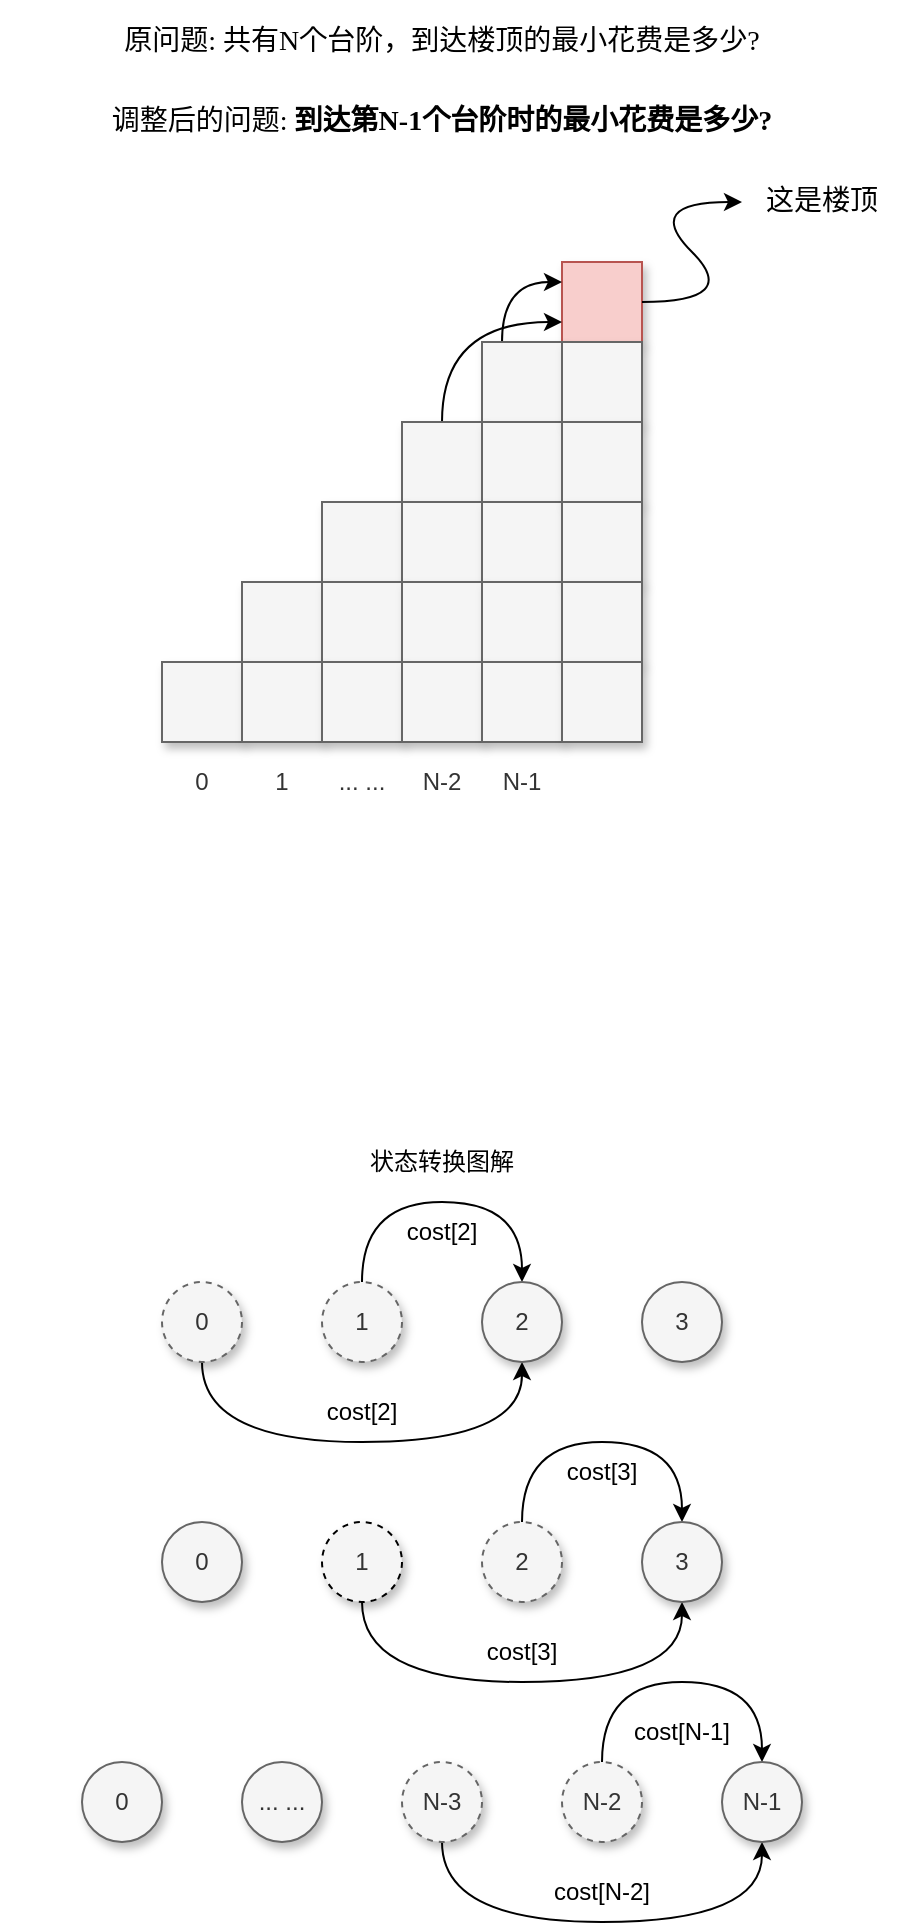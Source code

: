 <mxfile version="15.9.6" type="github">
  <diagram id="H5ACdtlDE7LfX7E84oex" name="第 1 页">
    <mxGraphModel dx="1422" dy="754" grid="1" gridSize="10" guides="1" tooltips="1" connect="1" arrows="1" fold="1" page="1" pageScale="1" pageWidth="827" pageHeight="1169" math="0" shadow="0">
      <root>
        <mxCell id="0" />
        <mxCell id="1" parent="0" />
        <mxCell id="gQgw2H4hHKZx14UbHLMa-33" value="" style="rounded=0;whiteSpace=wrap;html=1;fillColor=#f8cecc;strokeColor=#b85450;shadow=1;" parent="1" vertex="1">
          <mxGeometry x="400" y="170" width="40" height="40" as="geometry" />
        </mxCell>
        <mxCell id="uL05gRHiLYuL-cYjuzZd-5" style="edgeStyle=orthogonalEdgeStyle;curved=1;rounded=0;orthogonalLoop=1;jettySize=auto;html=1;exitX=0.25;exitY=0;exitDx=0;exitDy=0;entryX=0;entryY=0.25;entryDx=0;entryDy=0;" edge="1" parent="1" source="gQgw2H4hHKZx14UbHLMa-19" target="gQgw2H4hHKZx14UbHLMa-33">
          <mxGeometry relative="1" as="geometry" />
        </mxCell>
        <mxCell id="gQgw2H4hHKZx14UbHLMa-19" value="" style="rounded=0;whiteSpace=wrap;html=1;fillColor=#f5f5f5;fontColor=#333333;strokeColor=#666666;shadow=1;" parent="1" vertex="1">
          <mxGeometry x="360" y="210" width="40" height="40" as="geometry" />
        </mxCell>
        <mxCell id="uL05gRHiLYuL-cYjuzZd-6" style="edgeStyle=orthogonalEdgeStyle;curved=1;rounded=0;orthogonalLoop=1;jettySize=auto;html=1;exitX=0.5;exitY=0;exitDx=0;exitDy=0;entryX=0;entryY=0.75;entryDx=0;entryDy=0;" edge="1" parent="1" source="gQgw2H4hHKZx14UbHLMa-17" target="gQgw2H4hHKZx14UbHLMa-33">
          <mxGeometry relative="1" as="geometry" />
        </mxCell>
        <mxCell id="gQgw2H4hHKZx14UbHLMa-17" value="" style="rounded=0;whiteSpace=wrap;html=1;fillColor=#f5f5f5;fontColor=#333333;strokeColor=#666666;shadow=1;" parent="1" vertex="1">
          <mxGeometry x="320" y="250" width="40" height="40" as="geometry" />
        </mxCell>
        <mxCell id="gQgw2H4hHKZx14UbHLMa-18" value="" style="rounded=0;whiteSpace=wrap;html=1;fillColor=#f5f5f5;fontColor=#333333;strokeColor=#666666;shadow=1;" parent="1" vertex="1">
          <mxGeometry x="360" y="250" width="40" height="40" as="geometry" />
        </mxCell>
        <mxCell id="gQgw2H4hHKZx14UbHLMa-12" value="" style="rounded=0;whiteSpace=wrap;html=1;fillColor=#f5f5f5;fontColor=#333333;strokeColor=#666666;shadow=1;" parent="1" vertex="1">
          <mxGeometry x="280" y="290" width="40" height="40" as="geometry" />
        </mxCell>
        <mxCell id="gQgw2H4hHKZx14UbHLMa-13" value="" style="rounded=0;whiteSpace=wrap;html=1;fillColor=#f5f5f5;fontColor=#333333;strokeColor=#666666;shadow=1;" parent="1" vertex="1">
          <mxGeometry x="320" y="290" width="40" height="40" as="geometry" />
        </mxCell>
        <mxCell id="gQgw2H4hHKZx14UbHLMa-14" value="" style="rounded=0;whiteSpace=wrap;html=1;fillColor=#f5f5f5;fontColor=#333333;strokeColor=#666666;shadow=1;" parent="1" vertex="1">
          <mxGeometry x="360" y="290" width="40" height="40" as="geometry" />
        </mxCell>
        <mxCell id="gQgw2H4hHKZx14UbHLMa-11" value="" style="rounded=0;whiteSpace=wrap;html=1;fillColor=#f5f5f5;fontColor=#333333;strokeColor=#666666;shadow=1;" parent="1" vertex="1">
          <mxGeometry x="240" y="330" width="40" height="40" as="geometry" />
        </mxCell>
        <mxCell id="gQgw2H4hHKZx14UbHLMa-7" value="" style="rounded=0;whiteSpace=wrap;html=1;fillColor=#f5f5f5;fontColor=#333333;strokeColor=#666666;shadow=1;" parent="1" vertex="1">
          <mxGeometry x="280" y="330" width="40" height="40" as="geometry" />
        </mxCell>
        <mxCell id="gQgw2H4hHKZx14UbHLMa-8" value="" style="rounded=0;whiteSpace=wrap;html=1;fillColor=#f5f5f5;fontColor=#333333;strokeColor=#666666;shadow=1;" parent="1" vertex="1">
          <mxGeometry x="320" y="330" width="40" height="40" as="geometry" />
        </mxCell>
        <mxCell id="gQgw2H4hHKZx14UbHLMa-9" value="" style="rounded=0;whiteSpace=wrap;html=1;fillColor=#f5f5f5;fontColor=#333333;strokeColor=#666666;shadow=1;" parent="1" vertex="1">
          <mxGeometry x="360" y="330" width="40" height="40" as="geometry" />
        </mxCell>
        <mxCell id="gQgw2H4hHKZx14UbHLMa-1" value="" style="rounded=0;whiteSpace=wrap;html=1;fillColor=#f5f5f5;fontColor=#333333;strokeColor=#666666;shadow=1;" parent="1" vertex="1">
          <mxGeometry x="200" y="370" width="40" height="40" as="geometry" />
        </mxCell>
        <mxCell id="gQgw2H4hHKZx14UbHLMa-2" value="" style="rounded=0;whiteSpace=wrap;html=1;fillColor=#f5f5f5;fontColor=#333333;strokeColor=#666666;shadow=1;" parent="1" vertex="1">
          <mxGeometry x="240" y="370" width="40" height="40" as="geometry" />
        </mxCell>
        <mxCell id="gQgw2H4hHKZx14UbHLMa-3" value="" style="rounded=0;whiteSpace=wrap;html=1;fillColor=#f5f5f5;fontColor=#333333;strokeColor=#666666;shadow=1;" parent="1" vertex="1">
          <mxGeometry x="280" y="370" width="40" height="40" as="geometry" />
        </mxCell>
        <mxCell id="gQgw2H4hHKZx14UbHLMa-4" value="" style="rounded=0;whiteSpace=wrap;html=1;fillColor=#f5f5f5;fontColor=#333333;strokeColor=#666666;shadow=1;" parent="1" vertex="1">
          <mxGeometry x="320" y="370" width="40" height="40" as="geometry" />
        </mxCell>
        <mxCell id="gQgw2H4hHKZx14UbHLMa-5" value="" style="rounded=0;whiteSpace=wrap;html=1;fillColor=#f5f5f5;fontColor=#333333;strokeColor=#666666;shadow=1;" parent="1" vertex="1">
          <mxGeometry x="360" y="370" width="40" height="40" as="geometry" />
        </mxCell>
        <mxCell id="gQgw2H4hHKZx14UbHLMa-21" value="0" style="rounded=0;whiteSpace=wrap;html=1;fillColor=#f5f5f5;fontColor=#333333;strokeColor=#666666;shadow=0;opacity=0;" parent="1" vertex="1">
          <mxGeometry x="200" y="410" width="40" height="40" as="geometry" />
        </mxCell>
        <mxCell id="gQgw2H4hHKZx14UbHLMa-22" value="1" style="rounded=0;whiteSpace=wrap;html=1;fillColor=#f5f5f5;fontColor=#333333;strokeColor=#666666;shadow=0;opacity=0;" parent="1" vertex="1">
          <mxGeometry x="240" y="410" width="40" height="40" as="geometry" />
        </mxCell>
        <mxCell id="gQgw2H4hHKZx14UbHLMa-23" value="... ..." style="rounded=0;whiteSpace=wrap;html=1;fillColor=#f5f5f5;fontColor=#333333;strokeColor=#666666;shadow=0;opacity=0;" parent="1" vertex="1">
          <mxGeometry x="280" y="410" width="40" height="40" as="geometry" />
        </mxCell>
        <mxCell id="gQgw2H4hHKZx14UbHLMa-24" value="N-2" style="rounded=0;whiteSpace=wrap;html=1;fillColor=#f5f5f5;fontColor=#333333;strokeColor=#666666;shadow=0;opacity=0;" parent="1" vertex="1">
          <mxGeometry x="320" y="410" width="40" height="40" as="geometry" />
        </mxCell>
        <mxCell id="gQgw2H4hHKZx14UbHLMa-25" value="N-1" style="rounded=0;whiteSpace=wrap;html=1;fillColor=#f5f5f5;fontColor=#333333;strokeColor=#666666;shadow=0;opacity=0;" parent="1" vertex="1">
          <mxGeometry x="360" y="410" width="40" height="40" as="geometry" />
        </mxCell>
        <mxCell id="gQgw2H4hHKZx14UbHLMa-28" value="" style="rounded=0;whiteSpace=wrap;html=1;fillColor=#f5f5f5;fontColor=#333333;strokeColor=#666666;shadow=1;" parent="1" vertex="1">
          <mxGeometry x="400" y="210" width="40" height="40" as="geometry" />
        </mxCell>
        <mxCell id="gQgw2H4hHKZx14UbHLMa-29" value="" style="rounded=0;whiteSpace=wrap;html=1;fillColor=#f5f5f5;fontColor=#333333;strokeColor=#666666;shadow=1;" parent="1" vertex="1">
          <mxGeometry x="400" y="250" width="40" height="40" as="geometry" />
        </mxCell>
        <mxCell id="gQgw2H4hHKZx14UbHLMa-30" value="" style="rounded=0;whiteSpace=wrap;html=1;fillColor=#f5f5f5;fontColor=#333333;strokeColor=#666666;shadow=1;" parent="1" vertex="1">
          <mxGeometry x="400" y="290" width="40" height="40" as="geometry" />
        </mxCell>
        <mxCell id="gQgw2H4hHKZx14UbHLMa-31" value="" style="rounded=0;whiteSpace=wrap;html=1;fillColor=#f5f5f5;fontColor=#333333;strokeColor=#666666;shadow=1;" parent="1" vertex="1">
          <mxGeometry x="400" y="330" width="40" height="40" as="geometry" />
        </mxCell>
        <mxCell id="gQgw2H4hHKZx14UbHLMa-32" value="" style="rounded=0;whiteSpace=wrap;html=1;fillColor=#f5f5f5;fontColor=#333333;strokeColor=#666666;shadow=1;" parent="1" vertex="1">
          <mxGeometry x="400" y="370" width="40" height="40" as="geometry" />
        </mxCell>
        <mxCell id="gQgw2H4hHKZx14UbHLMa-34" value="" style="rounded=0;whiteSpace=wrap;html=1;shadow=0;opacity=0;" parent="1" vertex="1">
          <mxGeometry x="160" y="130" width="280" height="40" as="geometry" />
        </mxCell>
        <mxCell id="gQgw2H4hHKZx14UbHLMa-35" value="&lt;font face=&quot;Comic Sans MS&quot; style=&quot;font-size: 14px&quot;&gt;这是楼顶&lt;/font&gt;" style="text;html=1;strokeColor=none;fillColor=none;align=center;verticalAlign=middle;whiteSpace=wrap;rounded=0;shadow=0;opacity=0;" parent="1" vertex="1">
          <mxGeometry x="490" y="120" width="80" height="40" as="geometry" />
        </mxCell>
        <mxCell id="gQgw2H4hHKZx14UbHLMa-37" value="" style="curved=1;endArrow=classic;html=1;rounded=0;shadow=0;fontFamily=Comic Sans MS;" parent="1" edge="1">
          <mxGeometry width="50" height="50" relative="1" as="geometry">
            <mxPoint x="440" y="190" as="sourcePoint" />
            <mxPoint x="490" y="140" as="targetPoint" />
            <Array as="points">
              <mxPoint x="490" y="190" />
              <mxPoint x="440" y="140" />
            </Array>
          </mxGeometry>
        </mxCell>
        <mxCell id="gQgw2H4hHKZx14UbHLMa-38" value="原问题: 共有N个台阶，到达楼顶的最小花费是多少?" style="rounded=0;whiteSpace=wrap;html=1;shadow=0;fontFamily=Comic Sans MS;fontSize=14;opacity=0;" parent="1" vertex="1">
          <mxGeometry x="120" y="40" width="440" height="40" as="geometry" />
        </mxCell>
        <mxCell id="uL05gRHiLYuL-cYjuzZd-7" value="调整后的问题: &lt;b&gt;到达第N-1个台阶时的最小花费是多少?&lt;/b&gt;&lt;div class=&quot;okr-block-clipboard&quot;&gt;&lt;/div&gt;" style="rounded=0;whiteSpace=wrap;html=1;shadow=0;fontFamily=Comic Sans MS;fontSize=14;opacity=0;" vertex="1" parent="1">
          <mxGeometry x="120" y="80" width="440" height="40" as="geometry" />
        </mxCell>
        <mxCell id="uL05gRHiLYuL-cYjuzZd-8" style="edgeStyle=orthogonalEdgeStyle;curved=1;rounded=0;orthogonalLoop=1;jettySize=auto;html=1;exitX=0.5;exitY=1;exitDx=0;exitDy=0;entryX=0.5;entryY=1;entryDx=0;entryDy=0;shadow=0;fontSize=12;endArrow=classic;endFill=1;" edge="1" parent="1" source="uL05gRHiLYuL-cYjuzZd-9" target="uL05gRHiLYuL-cYjuzZd-12">
          <mxGeometry relative="1" as="geometry">
            <Array as="points">
              <mxPoint x="220" y="760" />
              <mxPoint x="380" y="760" />
            </Array>
          </mxGeometry>
        </mxCell>
        <mxCell id="uL05gRHiLYuL-cYjuzZd-9" value="0" style="ellipse;whiteSpace=wrap;html=1;aspect=fixed;shadow=1;fontSize=12;fillColor=#f5f5f5;fontColor=#333333;strokeColor=#666666;dashed=1;" vertex="1" parent="1">
          <mxGeometry x="200" y="680" width="40" height="40" as="geometry" />
        </mxCell>
        <mxCell id="uL05gRHiLYuL-cYjuzZd-10" style="edgeStyle=orthogonalEdgeStyle;curved=1;rounded=0;orthogonalLoop=1;jettySize=auto;html=1;exitX=0.5;exitY=0;exitDx=0;exitDy=0;entryX=0.5;entryY=0;entryDx=0;entryDy=0;shadow=0;fontSize=12;endArrow=classic;endFill=1;" edge="1" parent="1" source="uL05gRHiLYuL-cYjuzZd-11" target="uL05gRHiLYuL-cYjuzZd-12">
          <mxGeometry relative="1" as="geometry">
            <Array as="points">
              <mxPoint x="300" y="640" />
              <mxPoint x="380" y="640" />
            </Array>
          </mxGeometry>
        </mxCell>
        <mxCell id="uL05gRHiLYuL-cYjuzZd-11" value="1" style="ellipse;whiteSpace=wrap;html=1;aspect=fixed;shadow=1;fontSize=12;fillColor=#f5f5f5;fontColor=#333333;strokeColor=#666666;dashed=1;" vertex="1" parent="1">
          <mxGeometry x="280" y="680" width="40" height="40" as="geometry" />
        </mxCell>
        <mxCell id="uL05gRHiLYuL-cYjuzZd-12" value="2" style="ellipse;whiteSpace=wrap;html=1;aspect=fixed;shadow=1;fontSize=12;fillColor=#f5f5f5;fontColor=#333333;strokeColor=#666666;" vertex="1" parent="1">
          <mxGeometry x="360" y="680" width="40" height="40" as="geometry" />
        </mxCell>
        <mxCell id="uL05gRHiLYuL-cYjuzZd-13" value="3" style="ellipse;whiteSpace=wrap;html=1;aspect=fixed;shadow=1;fontSize=12;fillColor=#f5f5f5;fontColor=#333333;strokeColor=#666666;" vertex="1" parent="1">
          <mxGeometry x="440" y="680" width="40" height="40" as="geometry" />
        </mxCell>
        <mxCell id="uL05gRHiLYuL-cYjuzZd-14" value="0" style="ellipse;whiteSpace=wrap;html=1;aspect=fixed;shadow=1;fontSize=12;fillColor=#f5f5f5;fontColor=#333333;strokeColor=#666666;" vertex="1" parent="1">
          <mxGeometry x="200" y="800" width="40" height="40" as="geometry" />
        </mxCell>
        <mxCell id="uL05gRHiLYuL-cYjuzZd-15" style="edgeStyle=orthogonalEdgeStyle;curved=1;rounded=0;orthogonalLoop=1;jettySize=auto;html=1;exitX=0.5;exitY=1;exitDx=0;exitDy=0;entryX=0.5;entryY=1;entryDx=0;entryDy=0;shadow=0;fontSize=12;endArrow=classic;endFill=1;" edge="1" parent="1" source="uL05gRHiLYuL-cYjuzZd-16" target="uL05gRHiLYuL-cYjuzZd-19">
          <mxGeometry relative="1" as="geometry">
            <Array as="points">
              <mxPoint x="300" y="880" />
              <mxPoint x="460" y="880" />
            </Array>
          </mxGeometry>
        </mxCell>
        <mxCell id="uL05gRHiLYuL-cYjuzZd-16" value="1" style="ellipse;whiteSpace=wrap;html=1;aspect=fixed;shadow=1;fontSize=12;fillColor=#f5f5f5;fontColor=#333333;strokeColor=default;dashed=1;" vertex="1" parent="1">
          <mxGeometry x="280" y="800" width="40" height="40" as="geometry" />
        </mxCell>
        <mxCell id="uL05gRHiLYuL-cYjuzZd-17" style="edgeStyle=orthogonalEdgeStyle;rounded=0;orthogonalLoop=1;jettySize=auto;html=1;exitX=0.5;exitY=0;exitDx=0;exitDy=0;entryX=0.5;entryY=0;entryDx=0;entryDy=0;shadow=0;fontSize=12;endArrow=classic;endFill=1;curved=1;" edge="1" parent="1" source="uL05gRHiLYuL-cYjuzZd-18" target="uL05gRHiLYuL-cYjuzZd-19">
          <mxGeometry relative="1" as="geometry">
            <Array as="points">
              <mxPoint x="380" y="760" />
              <mxPoint x="460" y="760" />
            </Array>
          </mxGeometry>
        </mxCell>
        <mxCell id="uL05gRHiLYuL-cYjuzZd-18" value="2" style="ellipse;whiteSpace=wrap;html=1;aspect=fixed;shadow=1;fontSize=12;fillColor=#f5f5f5;fontColor=#333333;strokeColor=#666666;dashed=1;" vertex="1" parent="1">
          <mxGeometry x="360" y="800" width="40" height="40" as="geometry" />
        </mxCell>
        <mxCell id="uL05gRHiLYuL-cYjuzZd-19" value="3" style="ellipse;whiteSpace=wrap;html=1;aspect=fixed;shadow=1;fontSize=12;fillColor=#f5f5f5;fontColor=#333333;strokeColor=#666666;" vertex="1" parent="1">
          <mxGeometry x="440" y="800" width="40" height="40" as="geometry" />
        </mxCell>
        <mxCell id="uL05gRHiLYuL-cYjuzZd-20" value="0" style="ellipse;whiteSpace=wrap;html=1;aspect=fixed;shadow=1;fontSize=12;fillColor=#f5f5f5;fontColor=#333333;strokeColor=#666666;" vertex="1" parent="1">
          <mxGeometry x="160" y="920" width="40" height="40" as="geometry" />
        </mxCell>
        <mxCell id="uL05gRHiLYuL-cYjuzZd-21" style="edgeStyle=orthogonalEdgeStyle;curved=1;rounded=0;orthogonalLoop=1;jettySize=auto;html=1;exitX=0.5;exitY=1;exitDx=0;exitDy=0;entryX=0.5;entryY=1;entryDx=0;entryDy=0;shadow=0;fontSize=12;endArrow=classic;endFill=1;" edge="1" parent="1" source="uL05gRHiLYuL-cYjuzZd-22" target="uL05gRHiLYuL-cYjuzZd-25">
          <mxGeometry relative="1" as="geometry">
            <Array as="points">
              <mxPoint x="340" y="1000" />
              <mxPoint x="500" y="1000" />
            </Array>
          </mxGeometry>
        </mxCell>
        <mxCell id="uL05gRHiLYuL-cYjuzZd-22" value="N-3" style="ellipse;whiteSpace=wrap;html=1;aspect=fixed;shadow=1;fontSize=12;fillColor=#f5f5f5;fontColor=#333333;strokeColor=#666666;dashed=1;" vertex="1" parent="1">
          <mxGeometry x="320" y="920" width="40" height="40" as="geometry" />
        </mxCell>
        <mxCell id="uL05gRHiLYuL-cYjuzZd-23" style="edgeStyle=orthogonalEdgeStyle;rounded=0;orthogonalLoop=1;jettySize=auto;html=1;exitX=0.5;exitY=0;exitDx=0;exitDy=0;entryX=0.5;entryY=0;entryDx=0;entryDy=0;shadow=0;fontSize=12;endArrow=classic;endFill=1;curved=1;" edge="1" parent="1" source="uL05gRHiLYuL-cYjuzZd-24" target="uL05gRHiLYuL-cYjuzZd-25">
          <mxGeometry relative="1" as="geometry">
            <Array as="points">
              <mxPoint x="420" y="880" />
              <mxPoint x="500" y="880" />
            </Array>
          </mxGeometry>
        </mxCell>
        <mxCell id="uL05gRHiLYuL-cYjuzZd-24" value="N-2" style="ellipse;whiteSpace=wrap;html=1;aspect=fixed;shadow=1;fontSize=12;fillColor=#f5f5f5;fontColor=#333333;strokeColor=#666666;dashed=1;" vertex="1" parent="1">
          <mxGeometry x="400" y="920" width="40" height="40" as="geometry" />
        </mxCell>
        <mxCell id="uL05gRHiLYuL-cYjuzZd-25" value="N-1" style="ellipse;whiteSpace=wrap;html=1;aspect=fixed;shadow=1;fontSize=12;fillColor=#f5f5f5;fontColor=#333333;strokeColor=#666666;" vertex="1" parent="1">
          <mxGeometry x="480" y="920" width="40" height="40" as="geometry" />
        </mxCell>
        <mxCell id="uL05gRHiLYuL-cYjuzZd-26" value="... ..." style="ellipse;whiteSpace=wrap;html=1;aspect=fixed;shadow=1;fontSize=12;fillColor=#f5f5f5;fontColor=#333333;strokeColor=#666666;" vertex="1" parent="1">
          <mxGeometry x="240" y="920" width="40" height="40" as="geometry" />
        </mxCell>
        <mxCell id="uL05gRHiLYuL-cYjuzZd-27" value="状态转换图解" style="text;html=1;strokeColor=none;fillColor=none;align=center;verticalAlign=middle;whiteSpace=wrap;rounded=0;shadow=1;fontSize=12;" vertex="1" parent="1">
          <mxGeometry x="200" y="600" width="280" height="40" as="geometry" />
        </mxCell>
        <mxCell id="uL05gRHiLYuL-cYjuzZd-28" value="cost[2]" style="text;html=1;strokeColor=none;fillColor=none;align=center;verticalAlign=middle;whiteSpace=wrap;rounded=0;" vertex="1" parent="1">
          <mxGeometry x="310" y="640" width="60" height="30" as="geometry" />
        </mxCell>
        <mxCell id="uL05gRHiLYuL-cYjuzZd-29" value="cost[2]" style="text;html=1;strokeColor=none;fillColor=none;align=center;verticalAlign=middle;whiteSpace=wrap;rounded=0;" vertex="1" parent="1">
          <mxGeometry x="270" y="730" width="60" height="30" as="geometry" />
        </mxCell>
        <mxCell id="uL05gRHiLYuL-cYjuzZd-30" value="cost[3]" style="text;html=1;strokeColor=none;fillColor=none;align=center;verticalAlign=middle;whiteSpace=wrap;rounded=0;" vertex="1" parent="1">
          <mxGeometry x="390" y="760" width="60" height="30" as="geometry" />
        </mxCell>
        <mxCell id="uL05gRHiLYuL-cYjuzZd-31" value="cost[3]" style="text;html=1;strokeColor=none;fillColor=none;align=center;verticalAlign=middle;whiteSpace=wrap;rounded=0;" vertex="1" parent="1">
          <mxGeometry x="350" y="850" width="60" height="30" as="geometry" />
        </mxCell>
        <mxCell id="uL05gRHiLYuL-cYjuzZd-32" value="cost[N-1]" style="text;html=1;strokeColor=none;fillColor=none;align=center;verticalAlign=middle;whiteSpace=wrap;rounded=0;" vertex="1" parent="1">
          <mxGeometry x="430" y="890" width="60" height="30" as="geometry" />
        </mxCell>
        <mxCell id="uL05gRHiLYuL-cYjuzZd-33" value="cost[N-2]" style="text;html=1;strokeColor=none;fillColor=none;align=center;verticalAlign=middle;whiteSpace=wrap;rounded=0;" vertex="1" parent="1">
          <mxGeometry x="390" y="970" width="60" height="30" as="geometry" />
        </mxCell>
      </root>
    </mxGraphModel>
  </diagram>
</mxfile>
